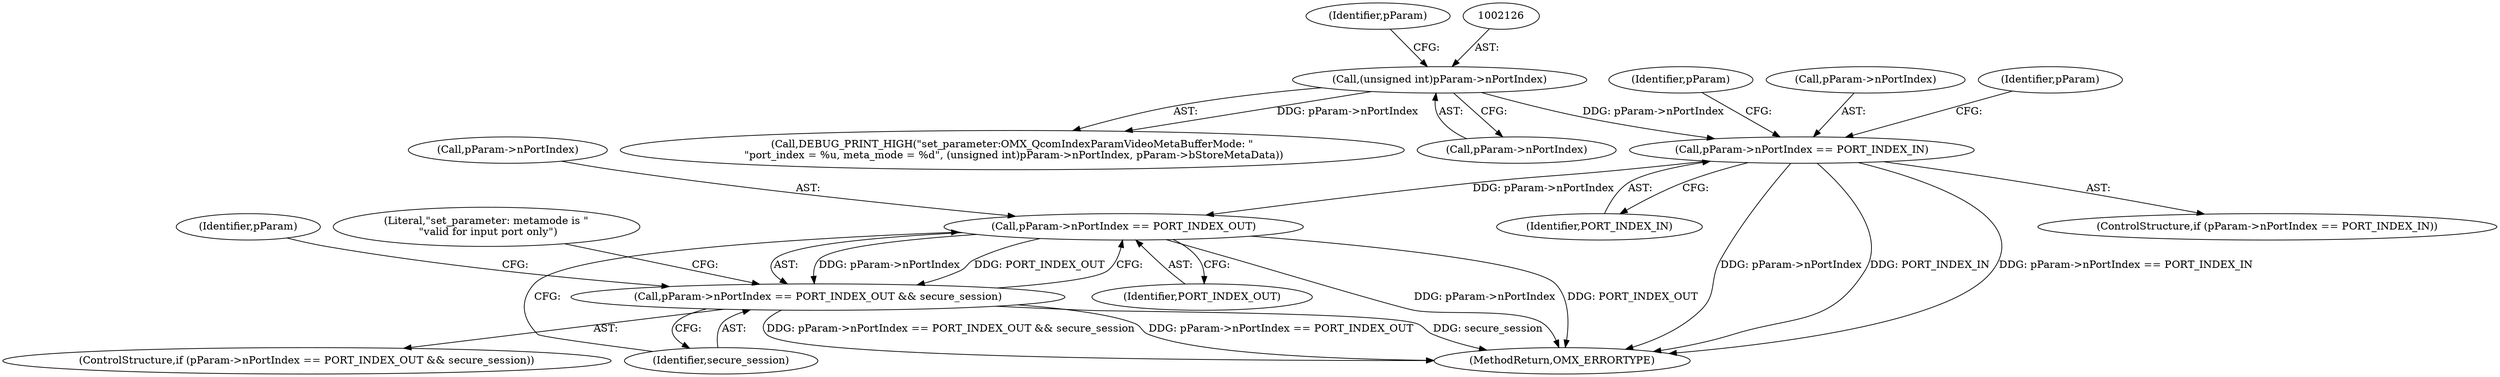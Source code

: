 digraph "0_Android_560ccdb509a7b86186fac0fce1b25bd9a3e6a6e8_7@pointer" {
"1002134" [label="(Call,pParam->nPortIndex == PORT_INDEX_IN)"];
"1002125" [label="(Call,(unsigned int)pParam->nPortIndex)"];
"1002209" [label="(Call,pParam->nPortIndex == PORT_INDEX_OUT)"];
"1002208" [label="(Call,pParam->nPortIndex == PORT_INDEX_OUT && secure_session)"];
"1002210" [label="(Call,pParam->nPortIndex)"];
"1002209" [label="(Call,pParam->nPortIndex == PORT_INDEX_OUT)"];
"1002127" [label="(Call,pParam->nPortIndex)"];
"1002123" [label="(Call,DEBUG_PRINT_HIGH(\"set_parameter:OMX_QcomIndexParamVideoMetaBufferMode: \"\n \"port_index = %u, meta_mode = %d\", (unsigned int)pParam->nPortIndex, pParam->bStoreMetaData))"];
"1002213" [label="(Identifier,PORT_INDEX_OUT)"];
"1002125" [label="(Call,(unsigned int)pParam->nPortIndex)"];
"1002208" [label="(Call,pParam->nPortIndex == PORT_INDEX_OUT && secure_session)"];
"1002207" [label="(ControlStructure,if (pParam->nPortIndex == PORT_INDEX_OUT && secure_session))"];
"1002245" [label="(Literal,\"set_parameter: metamode is \"\n \"valid for input port only\")"];
"1002134" [label="(Call,pParam->nPortIndex == PORT_INDEX_IN)"];
"1002219" [label="(Identifier,pParam)"];
"1002131" [label="(Identifier,pParam)"];
"1002138" [label="(Identifier,PORT_INDEX_IN)"];
"1002143" [label="(Identifier,pParam)"];
"1002214" [label="(Identifier,secure_session)"];
"1002135" [label="(Call,pParam->nPortIndex)"];
"1002913" [label="(MethodReturn,OMX_ERRORTYPE)"];
"1002211" [label="(Identifier,pParam)"];
"1002133" [label="(ControlStructure,if (pParam->nPortIndex == PORT_INDEX_IN))"];
"1002134" -> "1002133"  [label="AST: "];
"1002134" -> "1002138"  [label="CFG: "];
"1002135" -> "1002134"  [label="AST: "];
"1002138" -> "1002134"  [label="AST: "];
"1002143" -> "1002134"  [label="CFG: "];
"1002211" -> "1002134"  [label="CFG: "];
"1002134" -> "1002913"  [label="DDG: PORT_INDEX_IN"];
"1002134" -> "1002913"  [label="DDG: pParam->nPortIndex == PORT_INDEX_IN"];
"1002134" -> "1002913"  [label="DDG: pParam->nPortIndex"];
"1002125" -> "1002134"  [label="DDG: pParam->nPortIndex"];
"1002134" -> "1002209"  [label="DDG: pParam->nPortIndex"];
"1002125" -> "1002123"  [label="AST: "];
"1002125" -> "1002127"  [label="CFG: "];
"1002126" -> "1002125"  [label="AST: "];
"1002127" -> "1002125"  [label="AST: "];
"1002131" -> "1002125"  [label="CFG: "];
"1002125" -> "1002123"  [label="DDG: pParam->nPortIndex"];
"1002209" -> "1002208"  [label="AST: "];
"1002209" -> "1002213"  [label="CFG: "];
"1002210" -> "1002209"  [label="AST: "];
"1002213" -> "1002209"  [label="AST: "];
"1002214" -> "1002209"  [label="CFG: "];
"1002208" -> "1002209"  [label="CFG: "];
"1002209" -> "1002913"  [label="DDG: pParam->nPortIndex"];
"1002209" -> "1002913"  [label="DDG: PORT_INDEX_OUT"];
"1002209" -> "1002208"  [label="DDG: pParam->nPortIndex"];
"1002209" -> "1002208"  [label="DDG: PORT_INDEX_OUT"];
"1002208" -> "1002207"  [label="AST: "];
"1002208" -> "1002214"  [label="CFG: "];
"1002214" -> "1002208"  [label="AST: "];
"1002219" -> "1002208"  [label="CFG: "];
"1002245" -> "1002208"  [label="CFG: "];
"1002208" -> "1002913"  [label="DDG: secure_session"];
"1002208" -> "1002913"  [label="DDG: pParam->nPortIndex == PORT_INDEX_OUT && secure_session"];
"1002208" -> "1002913"  [label="DDG: pParam->nPortIndex == PORT_INDEX_OUT"];
}
